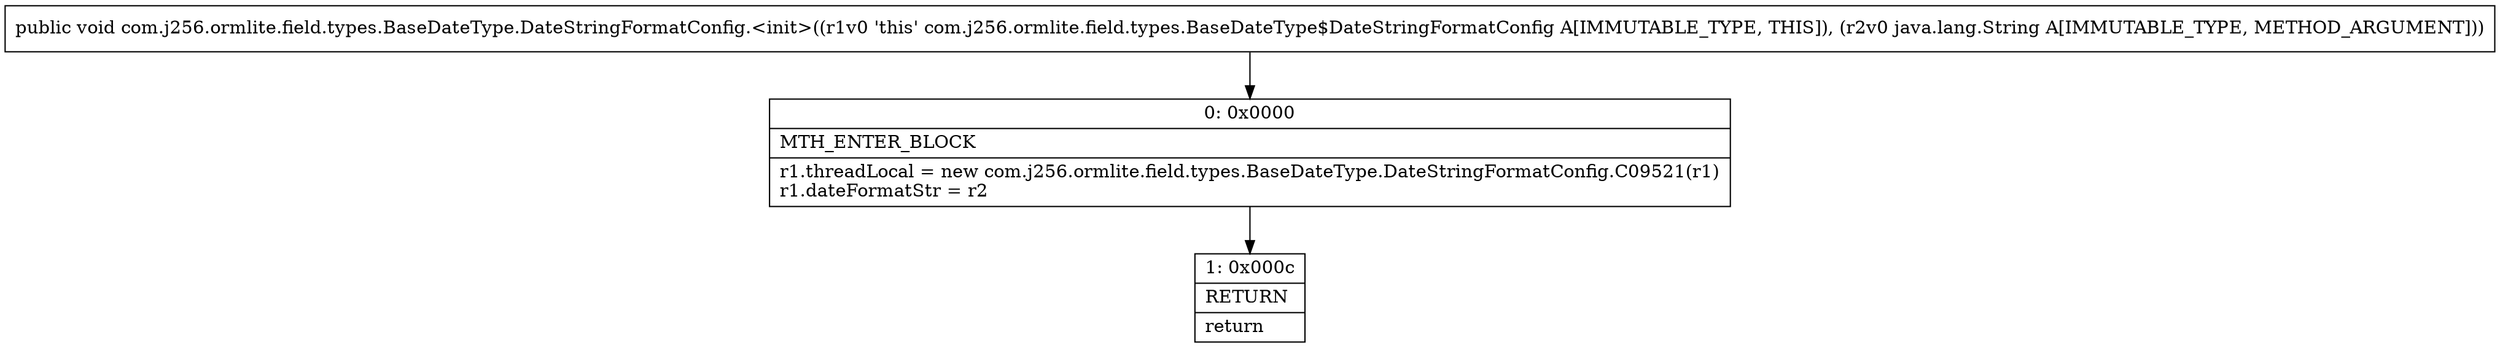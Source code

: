 digraph "CFG forcom.j256.ormlite.field.types.BaseDateType.DateStringFormatConfig.\<init\>(Ljava\/lang\/String;)V" {
Node_0 [shape=record,label="{0\:\ 0x0000|MTH_ENTER_BLOCK\l|r1.threadLocal = new com.j256.ormlite.field.types.BaseDateType.DateStringFormatConfig.C09521(r1)\lr1.dateFormatStr = r2\l}"];
Node_1 [shape=record,label="{1\:\ 0x000c|RETURN\l|return\l}"];
MethodNode[shape=record,label="{public void com.j256.ormlite.field.types.BaseDateType.DateStringFormatConfig.\<init\>((r1v0 'this' com.j256.ormlite.field.types.BaseDateType$DateStringFormatConfig A[IMMUTABLE_TYPE, THIS]), (r2v0 java.lang.String A[IMMUTABLE_TYPE, METHOD_ARGUMENT])) }"];
MethodNode -> Node_0;
Node_0 -> Node_1;
}

